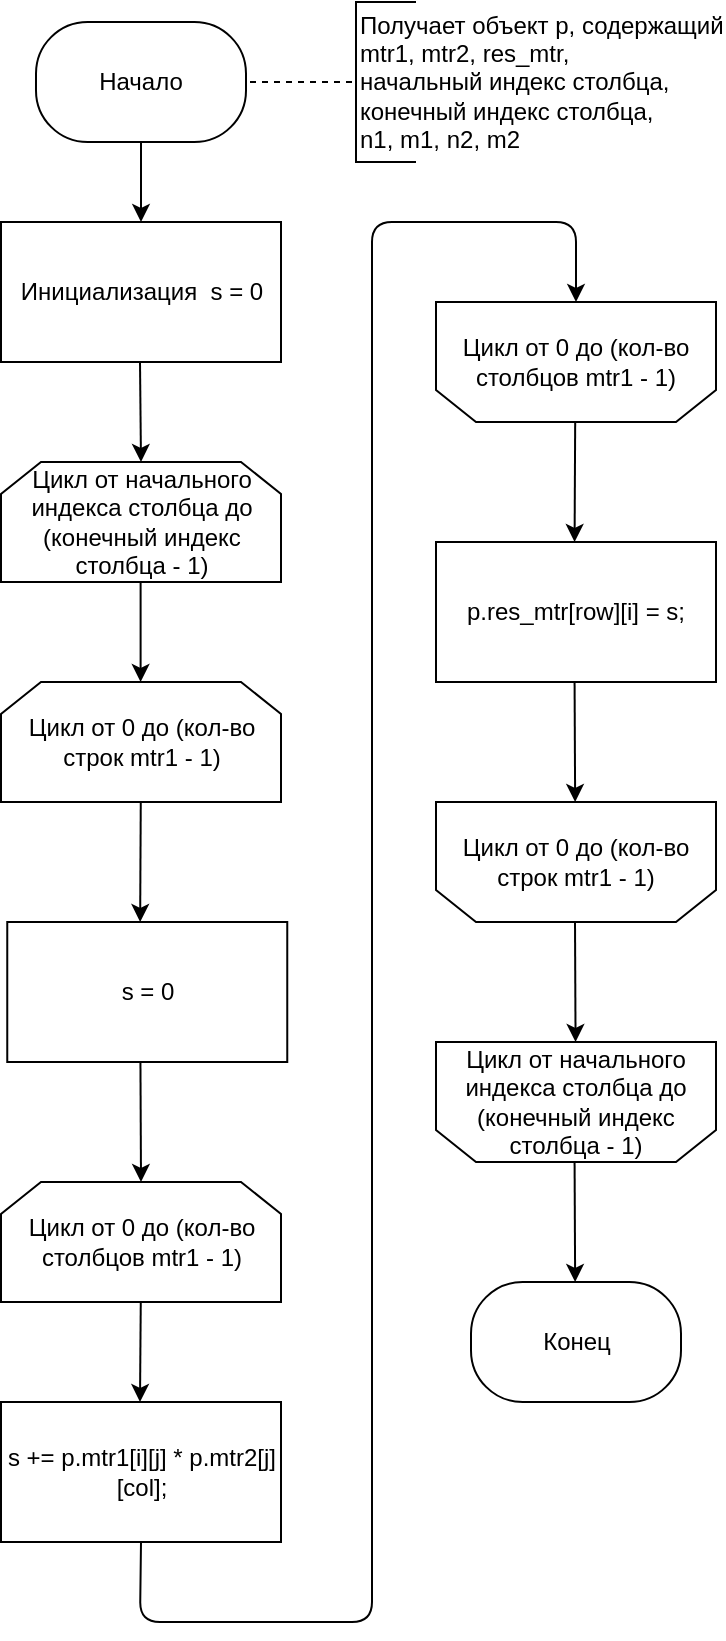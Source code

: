 <mxfile version="13.7.5" type="device"><diagram id="L7_NClhvEX-R860idN1Z" name="Page-1"><mxGraphModel dx="1113" dy="680" grid="1" gridSize="10" guides="1" tooltips="1" connect="1" arrows="1" fold="1" page="1" pageScale="1" pageWidth="827" pageHeight="1169" math="0" shadow="0"><root><mxCell id="0"/><mxCell id="1" parent="0"/><mxCell id="deDOgBuy5OJwUUOrLRZp-42" value="" style="endArrow=classic;html=1;entryX=0.5;entryY=0;entryDx=0;entryDy=0;" parent="1" target="deDOgBuy5OJwUUOrLRZp-45" edge="1" source="deDOgBuy5OJwUUOrLRZp-78"><mxGeometry width="50" height="50" relative="1" as="geometry"><mxPoint x="602" y="350" as="sourcePoint"/><mxPoint x="602" y="380" as="targetPoint"/></mxGeometry></mxCell><mxCell id="deDOgBuy5OJwUUOrLRZp-45" value="Инициализация &amp;nbsp;s = 0" style="rounded=0;whiteSpace=wrap;html=1;" parent="1" vertex="1"><mxGeometry x="532.5" y="380" width="140" height="70" as="geometry"/></mxCell><mxCell id="deDOgBuy5OJwUUOrLRZp-46" value="" style="endArrow=classic;html=1;entryX=0.5;entryY=0;entryDx=0;entryDy=0;" parent="1" edge="1" target="deDOgBuy5OJwUUOrLRZp-71"><mxGeometry width="50" height="50" relative="1" as="geometry"><mxPoint x="602" y="450" as="sourcePoint"/><mxPoint x="602" y="500" as="targetPoint"/></mxGeometry></mxCell><mxCell id="deDOgBuy5OJwUUOrLRZp-48" value="" style="endArrow=classic;html=1;" parent="1" edge="1"><mxGeometry width="50" height="50" relative="1" as="geometry"><mxPoint x="602.3" y="560" as="sourcePoint"/><mxPoint x="602.3" y="610" as="targetPoint"/></mxGeometry></mxCell><mxCell id="deDOgBuy5OJwUUOrLRZp-71" value="&lt;span&gt;Цикл от начального индекса столбца до (конечный индекс столбца&lt;/span&gt;&lt;span&gt;&amp;nbsp;- 1)&lt;/span&gt;" style="shape=loopLimit;whiteSpace=wrap;html=1;" parent="1" vertex="1"><mxGeometry x="532.5" y="500" width="140" height="60" as="geometry"/></mxCell><mxCell id="deDOgBuy5OJwUUOrLRZp-76" value="Цикл от 0 до (кол-во столбцов&amp;nbsp;mtr1&amp;nbsp;- 1)" style="shape=loopLimit;whiteSpace=wrap;html=1;direction=west;" parent="1" vertex="1"><mxGeometry x="750" y="420" width="140" height="60" as="geometry"/></mxCell><mxCell id="deDOgBuy5OJwUUOrLRZp-78" value="Начало" style="rounded=1;whiteSpace=wrap;html=1;arcSize=43;" parent="1" vertex="1"><mxGeometry x="550" y="280" width="105" height="60" as="geometry"/></mxCell><mxCell id="deDOgBuy5OJwUUOrLRZp-79" value="Конец" style="rounded=1;whiteSpace=wrap;html=1;arcSize=43;" parent="1" vertex="1"><mxGeometry x="767.5" y="910" width="105" height="60" as="geometry"/></mxCell><mxCell id="YeviYJmhZ5CM7dVEbgZT-1" value="" style="endArrow=classic;html=1;" edge="1" parent="1"><mxGeometry width="50" height="50" relative="1" as="geometry"><mxPoint x="602.38" y="670" as="sourcePoint"/><mxPoint x="602.08" y="730" as="targetPoint"/></mxGeometry></mxCell><mxCell id="YeviYJmhZ5CM7dVEbgZT-6" value="s = 0" style="rounded=0;whiteSpace=wrap;html=1;" vertex="1" parent="1"><mxGeometry x="535.63" y="730" width="140" height="70" as="geometry"/></mxCell><mxCell id="YeviYJmhZ5CM7dVEbgZT-7" value="" style="endArrow=classic;html=1;entryX=0.5;entryY=0;entryDx=0;entryDy=0;" edge="1" parent="1" target="YeviYJmhZ5CM7dVEbgZT-15"><mxGeometry width="50" height="50" relative="1" as="geometry"><mxPoint x="602.22" y="800" as="sourcePoint"/><mxPoint x="605.625" y="860" as="targetPoint"/></mxGeometry></mxCell><mxCell id="YeviYJmhZ5CM7dVEbgZT-9" value="" style="endArrow=classic;html=1;" edge="1" parent="1"><mxGeometry width="50" height="50" relative="1" as="geometry"><mxPoint x="602.38" y="920" as="sourcePoint"/><mxPoint x="602" y="970" as="targetPoint"/></mxGeometry></mxCell><mxCell id="YeviYJmhZ5CM7dVEbgZT-10" value="" style="endArrow=classic;html=1;exitX=0.5;exitY=1;exitDx=0;exitDy=0;entryX=0.5;entryY=1;entryDx=0;entryDy=0;" edge="1" parent="1" source="YeviYJmhZ5CM7dVEbgZT-16" target="deDOgBuy5OJwUUOrLRZp-76"><mxGeometry width="50" height="50" relative="1" as="geometry"><mxPoint x="560.0" y="1030" as="sourcePoint"/><mxPoint x="718" y="390" as="targetPoint"/><Array as="points"><mxPoint x="602" y="1080"/><mxPoint x="718" y="1080"/><mxPoint x="718" y="1040"/><mxPoint x="718" y="380"/><mxPoint x="820" y="380"/></Array></mxGeometry></mxCell><mxCell id="YeviYJmhZ5CM7dVEbgZT-12" value="Получает объект p, содержащий&lt;br&gt;&lt;span style=&quot;text-align: center&quot;&gt;mtr1, mtr2, res_mtr, &amp;nbsp;&lt;br&gt;начальный индекс столбца,&lt;br&gt;конечный&amp;nbsp;индекс столбца,&lt;br&gt;n1, m1, n2, m2&lt;/span&gt;" style="strokeWidth=1;html=1;shape=mxgraph.flowchart.annotation_1;align=left;pointerEvents=1;" vertex="1" parent="1"><mxGeometry x="710" y="270" width="30" height="80" as="geometry"/></mxCell><mxCell id="YeviYJmhZ5CM7dVEbgZT-13" value="" style="endArrow=none;dashed=1;html=1;strokeWidth=1;entryX=0;entryY=0.5;entryDx=0;entryDy=0;entryPerimeter=0;" edge="1" parent="1" target="YeviYJmhZ5CM7dVEbgZT-12"><mxGeometry width="50" height="50" relative="1" as="geometry"><mxPoint x="657" y="310" as="sourcePoint"/><mxPoint x="750" y="470" as="targetPoint"/></mxGeometry></mxCell><mxCell id="YeviYJmhZ5CM7dVEbgZT-14" value="&lt;span&gt;Цикл от 0 до (кол-во строк&lt;/span&gt;&amp;nbsp;mtr1&lt;span&gt;&amp;nbsp;- 1)&lt;/span&gt;" style="shape=loopLimit;whiteSpace=wrap;html=1;" vertex="1" parent="1"><mxGeometry x="532.5" y="610" width="140" height="60" as="geometry"/></mxCell><mxCell id="YeviYJmhZ5CM7dVEbgZT-15" value="&lt;span&gt;Цикл от 0 до (кол-во столбцов&lt;/span&gt;&amp;nbsp;mtr1&lt;span&gt;&amp;nbsp;- 1)&lt;/span&gt;" style="shape=loopLimit;whiteSpace=wrap;html=1;" vertex="1" parent="1"><mxGeometry x="532.5" y="860" width="140" height="60" as="geometry"/></mxCell><mxCell id="YeviYJmhZ5CM7dVEbgZT-16" value="s += p.mtr1[i][j] * p.mtr2[j][col];" style="rounded=0;whiteSpace=wrap;html=1;" vertex="1" parent="1"><mxGeometry x="532.5" y="970" width="140" height="70" as="geometry"/></mxCell><mxCell id="YeviYJmhZ5CM7dVEbgZT-17" value="p.res_mtr[row][i] = s;" style="rounded=0;whiteSpace=wrap;html=1;" vertex="1" parent="1"><mxGeometry x="750" y="540" width="140" height="70" as="geometry"/></mxCell><mxCell id="YeviYJmhZ5CM7dVEbgZT-18" value="" style="endArrow=classic;html=1;entryX=0.5;entryY=0;entryDx=0;entryDy=0;" edge="1" parent="1"><mxGeometry width="50" height="50" relative="1" as="geometry"><mxPoint x="819.29" y="610.0" as="sourcePoint"/><mxPoint x="819.57" y="670.0" as="targetPoint"/></mxGeometry></mxCell><mxCell id="YeviYJmhZ5CM7dVEbgZT-19" value="" style="endArrow=classic;html=1;" edge="1" parent="1"><mxGeometry width="50" height="50" relative="1" as="geometry"><mxPoint x="819.59" y="480.0" as="sourcePoint"/><mxPoint x="819.29" y="540.0" as="targetPoint"/></mxGeometry></mxCell><mxCell id="YeviYJmhZ5CM7dVEbgZT-20" value="Цикл от 0 до (кол-во строк&amp;nbsp;mtr1&amp;nbsp;- 1)" style="shape=loopLimit;whiteSpace=wrap;html=1;direction=west;" vertex="1" parent="1"><mxGeometry x="750" y="670" width="140" height="60" as="geometry"/></mxCell><mxCell id="YeviYJmhZ5CM7dVEbgZT-21" value="Цикл от начального индекса столбца до (конечный индекс столбца&amp;nbsp;- 1)" style="shape=loopLimit;whiteSpace=wrap;html=1;direction=west;" vertex="1" parent="1"><mxGeometry x="750" y="790" width="140" height="60" as="geometry"/></mxCell><mxCell id="YeviYJmhZ5CM7dVEbgZT-22" value="" style="endArrow=classic;html=1;entryX=0.5;entryY=0;entryDx=0;entryDy=0;" edge="1" parent="1"><mxGeometry width="50" height="50" relative="1" as="geometry"><mxPoint x="819.5" y="730.0" as="sourcePoint"/><mxPoint x="819.78" y="790.0" as="targetPoint"/></mxGeometry></mxCell><mxCell id="YeviYJmhZ5CM7dVEbgZT-23" value="" style="endArrow=classic;html=1;entryX=0.5;entryY=0;entryDx=0;entryDy=0;" edge="1" parent="1"><mxGeometry width="50" height="50" relative="1" as="geometry"><mxPoint x="819.29" y="850.0" as="sourcePoint"/><mxPoint x="819.57" y="910.0" as="targetPoint"/></mxGeometry></mxCell></root></mxGraphModel></diagram></mxfile>